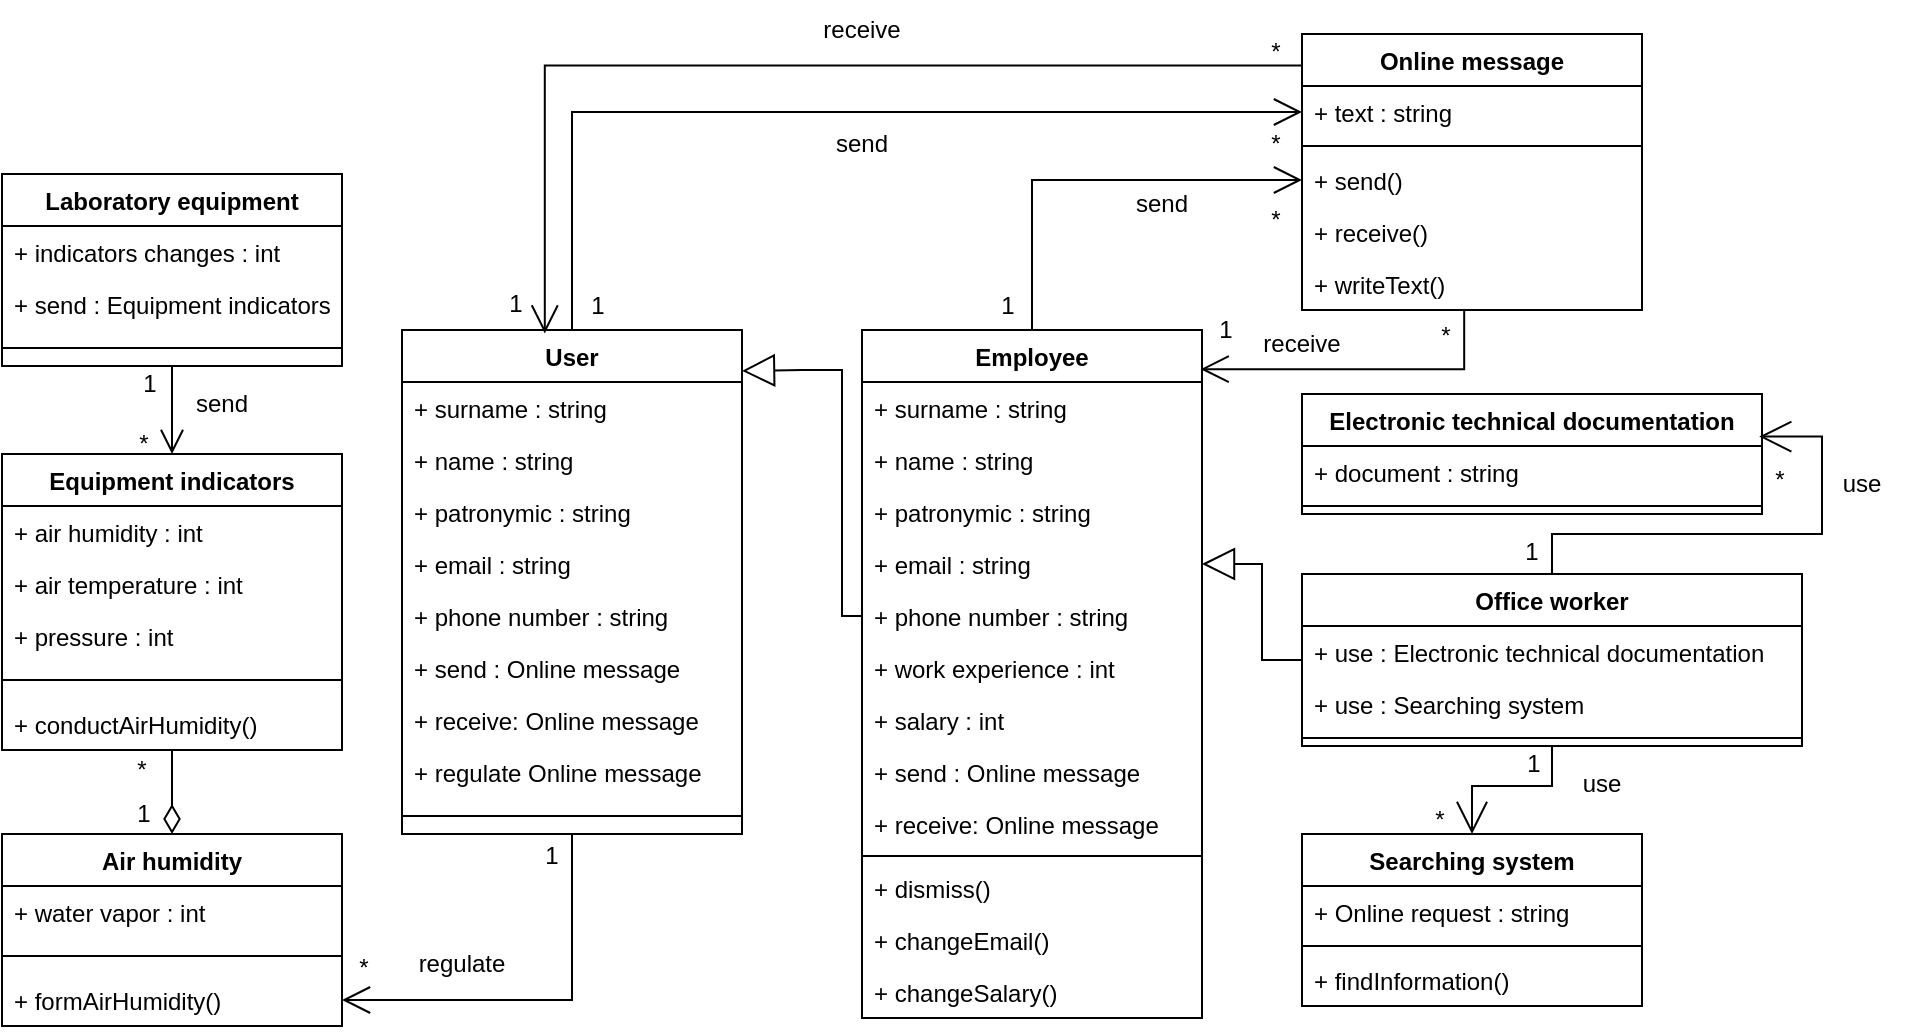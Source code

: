<mxfile version="20.4.0" type="github"><diagram id="C5RBs43oDa-KdzZeNtuy" name="Page-1"><mxGraphModel dx="1100" dy="773" grid="1" gridSize="10" guides="1" tooltips="1" connect="1" arrows="1" fold="1" page="1" pageScale="1" pageWidth="1169" pageHeight="1654" math="0" shadow="0"><root><mxCell id="WIyWlLk6GJQsqaUBKTNV-0"/><mxCell id="WIyWlLk6GJQsqaUBKTNV-1" parent="WIyWlLk6GJQsqaUBKTNV-0"/><mxCell id="YTcKvQ46mRugS_XZiGeS-71" style="edgeStyle=orthogonalEdgeStyle;rounded=0;orthogonalLoop=1;jettySize=auto;html=1;entryX=0.5;entryY=0;entryDx=0;entryDy=0;endArrow=open;endFill=0;endSize=10;jumpSize=13;strokeWidth=1;" edge="1" parent="WIyWlLk6GJQsqaUBKTNV-1" source="YTcKvQ46mRugS_XZiGeS-0" target="YTcKvQ46mRugS_XZiGeS-8"><mxGeometry relative="1" as="geometry"/></mxCell><mxCell id="YTcKvQ46mRugS_XZiGeS-0" value="Laboratory equipment" style="swimlane;fontStyle=1;align=center;verticalAlign=top;childLayout=stackLayout;horizontal=1;startSize=26;horizontalStack=0;resizeParent=1;resizeParentMax=0;resizeLast=0;collapsible=1;marginBottom=0;" vertex="1" parent="WIyWlLk6GJQsqaUBKTNV-1"><mxGeometry x="70" y="90" width="170" height="96" as="geometry"/></mxCell><mxCell id="YTcKvQ46mRugS_XZiGeS-1" value="+ indicators changes : int" style="text;strokeColor=none;fillColor=none;align=left;verticalAlign=top;spacingLeft=4;spacingRight=4;overflow=hidden;rotatable=0;points=[[0,0.5],[1,0.5]];portConstraint=eastwest;" vertex="1" parent="YTcKvQ46mRugS_XZiGeS-0"><mxGeometry y="26" width="170" height="26" as="geometry"/></mxCell><mxCell id="YTcKvQ46mRugS_XZiGeS-7" value="+ send : Equipment indicators" style="text;strokeColor=none;fillColor=none;align=left;verticalAlign=top;spacingLeft=4;spacingRight=4;overflow=hidden;rotatable=0;points=[[0,0.5],[1,0.5]];portConstraint=eastwest;" vertex="1" parent="YTcKvQ46mRugS_XZiGeS-0"><mxGeometry y="52" width="170" height="26" as="geometry"/></mxCell><mxCell id="YTcKvQ46mRugS_XZiGeS-2" value="" style="line;strokeWidth=1;fillColor=none;align=left;verticalAlign=middle;spacingTop=-1;spacingLeft=3;spacingRight=3;rotatable=0;labelPosition=right;points=[];portConstraint=eastwest;strokeColor=inherit;" vertex="1" parent="YTcKvQ46mRugS_XZiGeS-0"><mxGeometry y="78" width="170" height="18" as="geometry"/></mxCell><mxCell id="YTcKvQ46mRugS_XZiGeS-72" style="edgeStyle=orthogonalEdgeStyle;rounded=0;jumpSize=13;orthogonalLoop=1;jettySize=auto;html=1;entryX=0.5;entryY=0;entryDx=0;entryDy=0;strokeWidth=1;endArrow=diamondThin;endFill=0;endSize=12;" edge="1" parent="WIyWlLk6GJQsqaUBKTNV-1" source="YTcKvQ46mRugS_XZiGeS-8" target="YTcKvQ46mRugS_XZiGeS-14"><mxGeometry relative="1" as="geometry"/></mxCell><mxCell id="YTcKvQ46mRugS_XZiGeS-8" value="Equipment indicators" style="swimlane;fontStyle=1;align=center;verticalAlign=top;childLayout=stackLayout;horizontal=1;startSize=26;horizontalStack=0;resizeParent=1;resizeParentMax=0;resizeLast=0;collapsible=1;marginBottom=0;" vertex="1" parent="WIyWlLk6GJQsqaUBKTNV-1"><mxGeometry x="70" y="230" width="170" height="148" as="geometry"/></mxCell><mxCell id="YTcKvQ46mRugS_XZiGeS-9" value="+ air humidity : int" style="text;strokeColor=none;fillColor=none;align=left;verticalAlign=top;spacingLeft=4;spacingRight=4;overflow=hidden;rotatable=0;points=[[0,0.5],[1,0.5]];portConstraint=eastwest;" vertex="1" parent="YTcKvQ46mRugS_XZiGeS-8"><mxGeometry y="26" width="170" height="26" as="geometry"/></mxCell><mxCell id="YTcKvQ46mRugS_XZiGeS-10" value="+ air temperature : int" style="text;strokeColor=none;fillColor=none;align=left;verticalAlign=top;spacingLeft=4;spacingRight=4;overflow=hidden;rotatable=0;points=[[0,0.5],[1,0.5]];portConstraint=eastwest;" vertex="1" parent="YTcKvQ46mRugS_XZiGeS-8"><mxGeometry y="52" width="170" height="26" as="geometry"/></mxCell><mxCell id="YTcKvQ46mRugS_XZiGeS-12" value="+ pressure : int" style="text;strokeColor=none;fillColor=none;align=left;verticalAlign=top;spacingLeft=4;spacingRight=4;overflow=hidden;rotatable=0;points=[[0,0.5],[1,0.5]];portConstraint=eastwest;" vertex="1" parent="YTcKvQ46mRugS_XZiGeS-8"><mxGeometry y="78" width="170" height="26" as="geometry"/></mxCell><mxCell id="YTcKvQ46mRugS_XZiGeS-11" value="" style="line;strokeWidth=1;fillColor=none;align=left;verticalAlign=middle;spacingTop=-1;spacingLeft=3;spacingRight=3;rotatable=0;labelPosition=right;points=[];portConstraint=eastwest;strokeColor=inherit;" vertex="1" parent="YTcKvQ46mRugS_XZiGeS-8"><mxGeometry y="104" width="170" height="18" as="geometry"/></mxCell><mxCell id="YTcKvQ46mRugS_XZiGeS-13" value="+ conductAirHumidity()" style="text;strokeColor=none;fillColor=none;align=left;verticalAlign=top;spacingLeft=4;spacingRight=4;overflow=hidden;rotatable=0;points=[[0,0.5],[1,0.5]];portConstraint=eastwest;" vertex="1" parent="YTcKvQ46mRugS_XZiGeS-8"><mxGeometry y="122" width="170" height="26" as="geometry"/></mxCell><mxCell id="YTcKvQ46mRugS_XZiGeS-14" value="Air humidity" style="swimlane;fontStyle=1;align=center;verticalAlign=top;childLayout=stackLayout;horizontal=1;startSize=26;horizontalStack=0;resizeParent=1;resizeParentMax=0;resizeLast=0;collapsible=1;marginBottom=0;" vertex="1" parent="WIyWlLk6GJQsqaUBKTNV-1"><mxGeometry x="70" y="420" width="170" height="96" as="geometry"/></mxCell><mxCell id="YTcKvQ46mRugS_XZiGeS-15" value="+ water vapor : int" style="text;strokeColor=none;fillColor=none;align=left;verticalAlign=top;spacingLeft=4;spacingRight=4;overflow=hidden;rotatable=0;points=[[0,0.5],[1,0.5]];portConstraint=eastwest;" vertex="1" parent="YTcKvQ46mRugS_XZiGeS-14"><mxGeometry y="26" width="170" height="26" as="geometry"/></mxCell><mxCell id="YTcKvQ46mRugS_XZiGeS-18" value="" style="line;strokeWidth=1;fillColor=none;align=left;verticalAlign=middle;spacingTop=-1;spacingLeft=3;spacingRight=3;rotatable=0;labelPosition=right;points=[];portConstraint=eastwest;strokeColor=inherit;" vertex="1" parent="YTcKvQ46mRugS_XZiGeS-14"><mxGeometry y="52" width="170" height="18" as="geometry"/></mxCell><mxCell id="YTcKvQ46mRugS_XZiGeS-19" value="+ formAirHumidity()" style="text;strokeColor=none;fillColor=none;align=left;verticalAlign=top;spacingLeft=4;spacingRight=4;overflow=hidden;rotatable=0;points=[[0,0.5],[1,0.5]];portConstraint=eastwest;" vertex="1" parent="YTcKvQ46mRugS_XZiGeS-14"><mxGeometry y="70" width="170" height="26" as="geometry"/></mxCell><mxCell id="YTcKvQ46mRugS_XZiGeS-74" style="edgeStyle=orthogonalEdgeStyle;rounded=0;jumpSize=13;orthogonalLoop=1;jettySize=auto;html=1;entryX=1;entryY=0.5;entryDx=0;entryDy=0;strokeWidth=1;endArrow=open;endFill=0;endSize=12;" edge="1" parent="WIyWlLk6GJQsqaUBKTNV-1" source="YTcKvQ46mRugS_XZiGeS-20" target="YTcKvQ46mRugS_XZiGeS-19"><mxGeometry relative="1" as="geometry"/></mxCell><mxCell id="YTcKvQ46mRugS_XZiGeS-75" style="edgeStyle=orthogonalEdgeStyle;rounded=0;jumpSize=13;orthogonalLoop=1;jettySize=auto;html=1;entryX=0;entryY=0.5;entryDx=0;entryDy=0;strokeWidth=1;endArrow=open;endFill=0;endSize=12;" edge="1" parent="WIyWlLk6GJQsqaUBKTNV-1" source="YTcKvQ46mRugS_XZiGeS-20" target="YTcKvQ46mRugS_XZiGeS-45"><mxGeometry relative="1" as="geometry"/></mxCell><mxCell id="YTcKvQ46mRugS_XZiGeS-20" value="User" style="swimlane;fontStyle=1;align=center;verticalAlign=top;childLayout=stackLayout;horizontal=1;startSize=26;horizontalStack=0;resizeParent=1;resizeParentMax=0;resizeLast=0;collapsible=1;marginBottom=0;" vertex="1" parent="WIyWlLk6GJQsqaUBKTNV-1"><mxGeometry x="270" y="168" width="170" height="252" as="geometry"/></mxCell><mxCell id="YTcKvQ46mRugS_XZiGeS-21" value="+ surname : string" style="text;strokeColor=none;fillColor=none;align=left;verticalAlign=top;spacingLeft=4;spacingRight=4;overflow=hidden;rotatable=0;points=[[0,0.5],[1,0.5]];portConstraint=eastwest;" vertex="1" parent="YTcKvQ46mRugS_XZiGeS-20"><mxGeometry y="26" width="170" height="26" as="geometry"/></mxCell><mxCell id="YTcKvQ46mRugS_XZiGeS-22" value="+ name : string" style="text;strokeColor=none;fillColor=none;align=left;verticalAlign=top;spacingLeft=4;spacingRight=4;overflow=hidden;rotatable=0;points=[[0,0.5],[1,0.5]];portConstraint=eastwest;" vertex="1" parent="YTcKvQ46mRugS_XZiGeS-20"><mxGeometry y="52" width="170" height="26" as="geometry"/></mxCell><mxCell id="YTcKvQ46mRugS_XZiGeS-24" value="+ patronymic : string" style="text;strokeColor=none;fillColor=none;align=left;verticalAlign=top;spacingLeft=4;spacingRight=4;overflow=hidden;rotatable=0;points=[[0,0.5],[1,0.5]];portConstraint=eastwest;" vertex="1" parent="YTcKvQ46mRugS_XZiGeS-20"><mxGeometry y="78" width="170" height="26" as="geometry"/></mxCell><mxCell id="YTcKvQ46mRugS_XZiGeS-25" value="+ email : string" style="text;strokeColor=none;fillColor=none;align=left;verticalAlign=top;spacingLeft=4;spacingRight=4;overflow=hidden;rotatable=0;points=[[0,0.5],[1,0.5]];portConstraint=eastwest;" vertex="1" parent="YTcKvQ46mRugS_XZiGeS-20"><mxGeometry y="104" width="170" height="26" as="geometry"/></mxCell><mxCell id="YTcKvQ46mRugS_XZiGeS-26" value="+ phone number : string" style="text;strokeColor=none;fillColor=none;align=left;verticalAlign=top;spacingLeft=4;spacingRight=4;overflow=hidden;rotatable=0;points=[[0,0.5],[1,0.5]];portConstraint=eastwest;" vertex="1" parent="YTcKvQ46mRugS_XZiGeS-20"><mxGeometry y="130" width="170" height="26" as="geometry"/></mxCell><mxCell id="YTcKvQ46mRugS_XZiGeS-27" value="+ send : Online message" style="text;strokeColor=none;fillColor=none;align=left;verticalAlign=top;spacingLeft=4;spacingRight=4;overflow=hidden;rotatable=0;points=[[0,0.5],[1,0.5]];portConstraint=eastwest;" vertex="1" parent="YTcKvQ46mRugS_XZiGeS-20"><mxGeometry y="156" width="170" height="26" as="geometry"/></mxCell><mxCell id="YTcKvQ46mRugS_XZiGeS-28" value="+ receive: Online message" style="text;strokeColor=none;fillColor=none;align=left;verticalAlign=top;spacingLeft=4;spacingRight=4;overflow=hidden;rotatable=0;points=[[0,0.5],[1,0.5]];portConstraint=eastwest;" vertex="1" parent="YTcKvQ46mRugS_XZiGeS-20"><mxGeometry y="182" width="170" height="26" as="geometry"/></mxCell><mxCell id="YTcKvQ46mRugS_XZiGeS-29" value="+ regulate Online message" style="text;strokeColor=none;fillColor=none;align=left;verticalAlign=top;spacingLeft=4;spacingRight=4;overflow=hidden;rotatable=0;points=[[0,0.5],[1,0.5]];portConstraint=eastwest;" vertex="1" parent="YTcKvQ46mRugS_XZiGeS-20"><mxGeometry y="208" width="170" height="26" as="geometry"/></mxCell><mxCell id="YTcKvQ46mRugS_XZiGeS-23" value="" style="line;strokeWidth=1;fillColor=none;align=left;verticalAlign=middle;spacingTop=-1;spacingLeft=3;spacingRight=3;rotatable=0;labelPosition=right;points=[];portConstraint=eastwest;strokeColor=inherit;" vertex="1" parent="YTcKvQ46mRugS_XZiGeS-20"><mxGeometry y="234" width="170" height="18" as="geometry"/></mxCell><mxCell id="YTcKvQ46mRugS_XZiGeS-77" style="edgeStyle=orthogonalEdgeStyle;rounded=0;jumpSize=13;orthogonalLoop=1;jettySize=auto;html=1;entryX=0;entryY=0.5;entryDx=0;entryDy=0;strokeWidth=1;endArrow=open;endFill=0;endSize=12;" edge="1" parent="WIyWlLk6GJQsqaUBKTNV-1" source="YTcKvQ46mRugS_XZiGeS-30" target="YTcKvQ46mRugS_XZiGeS-48"><mxGeometry relative="1" as="geometry"/></mxCell><mxCell id="YTcKvQ46mRugS_XZiGeS-30" value="Employee" style="swimlane;fontStyle=1;align=center;verticalAlign=top;childLayout=stackLayout;horizontal=1;startSize=26;horizontalStack=0;resizeParent=1;resizeParentMax=0;resizeLast=0;collapsible=1;marginBottom=0;" vertex="1" parent="WIyWlLk6GJQsqaUBKTNV-1"><mxGeometry x="500" y="168" width="170" height="344" as="geometry"/></mxCell><mxCell id="YTcKvQ46mRugS_XZiGeS-31" value="+ surname : string" style="text;strokeColor=none;fillColor=none;align=left;verticalAlign=top;spacingLeft=4;spacingRight=4;overflow=hidden;rotatable=0;points=[[0,0.5],[1,0.5]];portConstraint=eastwest;" vertex="1" parent="YTcKvQ46mRugS_XZiGeS-30"><mxGeometry y="26" width="170" height="26" as="geometry"/></mxCell><mxCell id="YTcKvQ46mRugS_XZiGeS-32" value="+ name : string" style="text;strokeColor=none;fillColor=none;align=left;verticalAlign=top;spacingLeft=4;spacingRight=4;overflow=hidden;rotatable=0;points=[[0,0.5],[1,0.5]];portConstraint=eastwest;" vertex="1" parent="YTcKvQ46mRugS_XZiGeS-30"><mxGeometry y="52" width="170" height="26" as="geometry"/></mxCell><mxCell id="YTcKvQ46mRugS_XZiGeS-33" value="+ patronymic : string" style="text;strokeColor=none;fillColor=none;align=left;verticalAlign=top;spacingLeft=4;spacingRight=4;overflow=hidden;rotatable=0;points=[[0,0.5],[1,0.5]];portConstraint=eastwest;" vertex="1" parent="YTcKvQ46mRugS_XZiGeS-30"><mxGeometry y="78" width="170" height="26" as="geometry"/></mxCell><mxCell id="YTcKvQ46mRugS_XZiGeS-34" value="+ email : string" style="text;strokeColor=none;fillColor=none;align=left;verticalAlign=top;spacingLeft=4;spacingRight=4;overflow=hidden;rotatable=0;points=[[0,0.5],[1,0.5]];portConstraint=eastwest;" vertex="1" parent="YTcKvQ46mRugS_XZiGeS-30"><mxGeometry y="104" width="170" height="26" as="geometry"/></mxCell><mxCell id="YTcKvQ46mRugS_XZiGeS-35" value="+ phone number : string" style="text;strokeColor=none;fillColor=none;align=left;verticalAlign=top;spacingLeft=4;spacingRight=4;overflow=hidden;rotatable=0;points=[[0,0.5],[1,0.5]];portConstraint=eastwest;" vertex="1" parent="YTcKvQ46mRugS_XZiGeS-30"><mxGeometry y="130" width="170" height="26" as="geometry"/></mxCell><mxCell id="YTcKvQ46mRugS_XZiGeS-38" value="+ work experience : int" style="text;strokeColor=none;fillColor=none;align=left;verticalAlign=top;spacingLeft=4;spacingRight=4;overflow=hidden;rotatable=0;points=[[0,0.5],[1,0.5]];portConstraint=eastwest;" vertex="1" parent="YTcKvQ46mRugS_XZiGeS-30"><mxGeometry y="156" width="170" height="26" as="geometry"/></mxCell><mxCell id="YTcKvQ46mRugS_XZiGeS-57" value="+ salary : int" style="text;strokeColor=none;fillColor=none;align=left;verticalAlign=top;spacingLeft=4;spacingRight=4;overflow=hidden;rotatable=0;points=[[0,0.5],[1,0.5]];portConstraint=eastwest;" vertex="1" parent="YTcKvQ46mRugS_XZiGeS-30"><mxGeometry y="182" width="170" height="26" as="geometry"/></mxCell><mxCell id="YTcKvQ46mRugS_XZiGeS-36" value="+ send : Online message" style="text;strokeColor=none;fillColor=none;align=left;verticalAlign=top;spacingLeft=4;spacingRight=4;overflow=hidden;rotatable=0;points=[[0,0.5],[1,0.5]];portConstraint=eastwest;" vertex="1" parent="YTcKvQ46mRugS_XZiGeS-30"><mxGeometry y="208" width="170" height="26" as="geometry"/></mxCell><mxCell id="YTcKvQ46mRugS_XZiGeS-37" value="+ receive: Online message" style="text;strokeColor=none;fillColor=none;align=left;verticalAlign=top;spacingLeft=4;spacingRight=4;overflow=hidden;rotatable=0;points=[[0,0.5],[1,0.5]];portConstraint=eastwest;" vertex="1" parent="YTcKvQ46mRugS_XZiGeS-30"><mxGeometry y="234" width="170" height="26" as="geometry"/></mxCell><mxCell id="YTcKvQ46mRugS_XZiGeS-39" value="" style="line;strokeWidth=1;fillColor=none;align=left;verticalAlign=middle;spacingTop=-1;spacingLeft=3;spacingRight=3;rotatable=0;labelPosition=right;points=[];portConstraint=eastwest;strokeColor=inherit;" vertex="1" parent="YTcKvQ46mRugS_XZiGeS-30"><mxGeometry y="260" width="170" height="6" as="geometry"/></mxCell><mxCell id="YTcKvQ46mRugS_XZiGeS-40" value="+ dismiss()" style="text;strokeColor=none;fillColor=none;align=left;verticalAlign=top;spacingLeft=4;spacingRight=4;overflow=hidden;rotatable=0;points=[[0,0.5],[1,0.5]];portConstraint=eastwest;" vertex="1" parent="YTcKvQ46mRugS_XZiGeS-30"><mxGeometry y="266" width="170" height="26" as="geometry"/></mxCell><mxCell id="YTcKvQ46mRugS_XZiGeS-41" value="+ changeEmail()" style="text;strokeColor=none;fillColor=none;align=left;verticalAlign=top;spacingLeft=4;spacingRight=4;overflow=hidden;rotatable=0;points=[[0,0.5],[1,0.5]];portConstraint=eastwest;" vertex="1" parent="YTcKvQ46mRugS_XZiGeS-30"><mxGeometry y="292" width="170" height="26" as="geometry"/></mxCell><mxCell id="YTcKvQ46mRugS_XZiGeS-43" value="+ changeSalary()" style="text;strokeColor=none;fillColor=none;align=left;verticalAlign=top;spacingLeft=4;spacingRight=4;overflow=hidden;rotatable=0;points=[[0,0.5],[1,0.5]];portConstraint=eastwest;" vertex="1" parent="YTcKvQ46mRugS_XZiGeS-30"><mxGeometry y="318" width="170" height="26" as="geometry"/></mxCell><mxCell id="YTcKvQ46mRugS_XZiGeS-76" style="edgeStyle=orthogonalEdgeStyle;rounded=0;jumpSize=13;orthogonalLoop=1;jettySize=auto;html=1;strokeWidth=1;endArrow=open;endFill=0;endSize=12;exitX=0.006;exitY=0.114;exitDx=0;exitDy=0;exitPerimeter=0;entryX=0.42;entryY=0.007;entryDx=0;entryDy=0;entryPerimeter=0;" edge="1" parent="WIyWlLk6GJQsqaUBKTNV-1" source="YTcKvQ46mRugS_XZiGeS-44" target="YTcKvQ46mRugS_XZiGeS-20"><mxGeometry relative="1" as="geometry"><mxPoint x="342" y="160" as="targetPoint"/><Array as="points"><mxPoint x="341" y="36"/></Array></mxGeometry></mxCell><mxCell id="YTcKvQ46mRugS_XZiGeS-78" style="edgeStyle=orthogonalEdgeStyle;rounded=0;jumpSize=13;orthogonalLoop=1;jettySize=auto;html=1;entryX=0.996;entryY=0.057;entryDx=0;entryDy=0;entryPerimeter=0;strokeWidth=1;endArrow=open;endFill=0;endSize=12;exitX=0.477;exitY=1.005;exitDx=0;exitDy=0;exitPerimeter=0;" edge="1" parent="WIyWlLk6GJQsqaUBKTNV-1" source="YTcKvQ46mRugS_XZiGeS-50" target="YTcKvQ46mRugS_XZiGeS-30"><mxGeometry relative="1" as="geometry"/></mxCell><mxCell id="YTcKvQ46mRugS_XZiGeS-44" value="Online message" style="swimlane;fontStyle=1;align=center;verticalAlign=top;childLayout=stackLayout;horizontal=1;startSize=26;horizontalStack=0;resizeParent=1;resizeParentMax=0;resizeLast=0;collapsible=1;marginBottom=0;" vertex="1" parent="WIyWlLk6GJQsqaUBKTNV-1"><mxGeometry x="720" y="20" width="170" height="138" as="geometry"/></mxCell><mxCell id="YTcKvQ46mRugS_XZiGeS-45" value="+ text : string" style="text;strokeColor=none;fillColor=none;align=left;verticalAlign=top;spacingLeft=4;spacingRight=4;overflow=hidden;rotatable=0;points=[[0,0.5],[1,0.5]];portConstraint=eastwest;" vertex="1" parent="YTcKvQ46mRugS_XZiGeS-44"><mxGeometry y="26" width="170" height="26" as="geometry"/></mxCell><mxCell id="YTcKvQ46mRugS_XZiGeS-47" value="" style="line;strokeWidth=1;fillColor=none;align=left;verticalAlign=middle;spacingTop=-1;spacingLeft=3;spacingRight=3;rotatable=0;labelPosition=right;points=[];portConstraint=eastwest;strokeColor=inherit;" vertex="1" parent="YTcKvQ46mRugS_XZiGeS-44"><mxGeometry y="52" width="170" height="8" as="geometry"/></mxCell><mxCell id="YTcKvQ46mRugS_XZiGeS-48" value="+ send()" style="text;strokeColor=none;fillColor=none;align=left;verticalAlign=top;spacingLeft=4;spacingRight=4;overflow=hidden;rotatable=0;points=[[0,0.5],[1,0.5]];portConstraint=eastwest;" vertex="1" parent="YTcKvQ46mRugS_XZiGeS-44"><mxGeometry y="60" width="170" height="26" as="geometry"/></mxCell><mxCell id="YTcKvQ46mRugS_XZiGeS-49" value="+ receive()" style="text;strokeColor=none;fillColor=none;align=left;verticalAlign=top;spacingLeft=4;spacingRight=4;overflow=hidden;rotatable=0;points=[[0,0.5],[1,0.5]];portConstraint=eastwest;" vertex="1" parent="YTcKvQ46mRugS_XZiGeS-44"><mxGeometry y="86" width="170" height="26" as="geometry"/></mxCell><mxCell id="YTcKvQ46mRugS_XZiGeS-50" value="+ writeText()" style="text;strokeColor=none;fillColor=none;align=left;verticalAlign=top;spacingLeft=4;spacingRight=4;overflow=hidden;rotatable=0;points=[[0,0.5],[1,0.5]];portConstraint=eastwest;" vertex="1" parent="YTcKvQ46mRugS_XZiGeS-44"><mxGeometry y="112" width="170" height="26" as="geometry"/></mxCell><mxCell id="YTcKvQ46mRugS_XZiGeS-51" value="Electronic technical documentation" style="swimlane;fontStyle=1;align=center;verticalAlign=top;childLayout=stackLayout;horizontal=1;startSize=26;horizontalStack=0;resizeParent=1;resizeParentMax=0;resizeLast=0;collapsible=1;marginBottom=0;" vertex="1" parent="WIyWlLk6GJQsqaUBKTNV-1"><mxGeometry x="720" y="200" width="230" height="60" as="geometry"/></mxCell><mxCell id="YTcKvQ46mRugS_XZiGeS-52" value="+ document : string" style="text;strokeColor=none;fillColor=none;align=left;verticalAlign=top;spacingLeft=4;spacingRight=4;overflow=hidden;rotatable=0;points=[[0,0.5],[1,0.5]];portConstraint=eastwest;" vertex="1" parent="YTcKvQ46mRugS_XZiGeS-51"><mxGeometry y="26" width="230" height="26" as="geometry"/></mxCell><mxCell id="YTcKvQ46mRugS_XZiGeS-53" value="" style="line;strokeWidth=1;fillColor=none;align=left;verticalAlign=middle;spacingTop=-1;spacingLeft=3;spacingRight=3;rotatable=0;labelPosition=right;points=[];portConstraint=eastwest;strokeColor=inherit;" vertex="1" parent="YTcKvQ46mRugS_XZiGeS-51"><mxGeometry y="52" width="230" height="8" as="geometry"/></mxCell><mxCell id="YTcKvQ46mRugS_XZiGeS-79" style="edgeStyle=orthogonalEdgeStyle;rounded=0;jumpSize=13;orthogonalLoop=1;jettySize=auto;html=1;entryX=1;entryY=0.5;entryDx=0;entryDy=0;strokeWidth=1;endArrow=block;endFill=0;endSize=14;" edge="1" parent="WIyWlLk6GJQsqaUBKTNV-1" source="YTcKvQ46mRugS_XZiGeS-58" target="YTcKvQ46mRugS_XZiGeS-34"><mxGeometry relative="1" as="geometry"/></mxCell><mxCell id="YTcKvQ46mRugS_XZiGeS-81" style="edgeStyle=orthogonalEdgeStyle;rounded=0;jumpSize=13;orthogonalLoop=1;jettySize=auto;html=1;entryX=0.994;entryY=-0.181;entryDx=0;entryDy=0;entryPerimeter=0;strokeWidth=1;endArrow=open;endFill=0;endSize=14;" edge="1" parent="WIyWlLk6GJQsqaUBKTNV-1" source="YTcKvQ46mRugS_XZiGeS-58" target="YTcKvQ46mRugS_XZiGeS-52"><mxGeometry relative="1" as="geometry"/></mxCell><mxCell id="YTcKvQ46mRugS_XZiGeS-82" style="edgeStyle=orthogonalEdgeStyle;rounded=0;jumpSize=13;orthogonalLoop=1;jettySize=auto;html=1;strokeWidth=1;endArrow=open;endFill=0;endSize=14;" edge="1" parent="WIyWlLk6GJQsqaUBKTNV-1" source="YTcKvQ46mRugS_XZiGeS-58" target="YTcKvQ46mRugS_XZiGeS-65"><mxGeometry relative="1" as="geometry"/></mxCell><mxCell id="YTcKvQ46mRugS_XZiGeS-58" value="Office worker" style="swimlane;fontStyle=1;align=center;verticalAlign=top;childLayout=stackLayout;horizontal=1;startSize=26;horizontalStack=0;resizeParent=1;resizeParentMax=0;resizeLast=0;collapsible=1;marginBottom=0;" vertex="1" parent="WIyWlLk6GJQsqaUBKTNV-1"><mxGeometry x="720" y="290" width="250" height="86" as="geometry"/></mxCell><mxCell id="YTcKvQ46mRugS_XZiGeS-59" value="+ use : Electronic technical documentation" style="text;strokeColor=none;fillColor=none;align=left;verticalAlign=top;spacingLeft=4;spacingRight=4;overflow=hidden;rotatable=0;points=[[0,0.5],[1,0.5]];portConstraint=eastwest;" vertex="1" parent="YTcKvQ46mRugS_XZiGeS-58"><mxGeometry y="26" width="250" height="26" as="geometry"/></mxCell><mxCell id="YTcKvQ46mRugS_XZiGeS-64" value="+ use : Searching system" style="text;strokeColor=none;fillColor=none;align=left;verticalAlign=top;spacingLeft=4;spacingRight=4;overflow=hidden;rotatable=0;points=[[0,0.5],[1,0.5]];portConstraint=eastwest;" vertex="1" parent="YTcKvQ46mRugS_XZiGeS-58"><mxGeometry y="52" width="250" height="26" as="geometry"/></mxCell><mxCell id="YTcKvQ46mRugS_XZiGeS-60" value="" style="line;strokeWidth=1;fillColor=none;align=left;verticalAlign=middle;spacingTop=-1;spacingLeft=3;spacingRight=3;rotatable=0;labelPosition=right;points=[];portConstraint=eastwest;strokeColor=inherit;" vertex="1" parent="YTcKvQ46mRugS_XZiGeS-58"><mxGeometry y="78" width="250" height="8" as="geometry"/></mxCell><mxCell id="YTcKvQ46mRugS_XZiGeS-65" value="Searching system" style="swimlane;fontStyle=1;align=center;verticalAlign=top;childLayout=stackLayout;horizontal=1;startSize=26;horizontalStack=0;resizeParent=1;resizeParentMax=0;resizeLast=0;collapsible=1;marginBottom=0;" vertex="1" parent="WIyWlLk6GJQsqaUBKTNV-1"><mxGeometry x="720" y="420" width="170" height="86" as="geometry"/></mxCell><mxCell id="YTcKvQ46mRugS_XZiGeS-66" value="+ Online request : string" style="text;strokeColor=none;fillColor=none;align=left;verticalAlign=top;spacingLeft=4;spacingRight=4;overflow=hidden;rotatable=0;points=[[0,0.5],[1,0.5]];portConstraint=eastwest;" vertex="1" parent="YTcKvQ46mRugS_XZiGeS-65"><mxGeometry y="26" width="170" height="26" as="geometry"/></mxCell><mxCell id="YTcKvQ46mRugS_XZiGeS-67" value="" style="line;strokeWidth=1;fillColor=none;align=left;verticalAlign=middle;spacingTop=-1;spacingLeft=3;spacingRight=3;rotatable=0;labelPosition=right;points=[];portConstraint=eastwest;strokeColor=inherit;" vertex="1" parent="YTcKvQ46mRugS_XZiGeS-65"><mxGeometry y="52" width="170" height="8" as="geometry"/></mxCell><mxCell id="YTcKvQ46mRugS_XZiGeS-68" value="+ findInformation()" style="text;strokeColor=none;fillColor=none;align=left;verticalAlign=top;spacingLeft=4;spacingRight=4;overflow=hidden;rotatable=0;points=[[0,0.5],[1,0.5]];portConstraint=eastwest;" vertex="1" parent="YTcKvQ46mRugS_XZiGeS-65"><mxGeometry y="60" width="170" height="26" as="geometry"/></mxCell><mxCell id="YTcKvQ46mRugS_XZiGeS-80" style="edgeStyle=orthogonalEdgeStyle;rounded=0;jumpSize=13;orthogonalLoop=1;jettySize=auto;html=1;strokeWidth=1;endArrow=block;endFill=0;endSize=14;entryX=1;entryY=-0.214;entryDx=0;entryDy=0;entryPerimeter=0;" edge="1" parent="WIyWlLk6GJQsqaUBKTNV-1" source="YTcKvQ46mRugS_XZiGeS-35" target="YTcKvQ46mRugS_XZiGeS-21"><mxGeometry relative="1" as="geometry"><mxPoint x="470" y="191" as="targetPoint"/><Array as="points"><mxPoint x="490" y="311"/><mxPoint x="490" y="188"/><mxPoint x="470" y="188"/></Array></mxGeometry></mxCell><mxCell id="YTcKvQ46mRugS_XZiGeS-83" value="send" style="text;html=1;strokeColor=none;fillColor=none;align=center;verticalAlign=middle;whiteSpace=wrap;rounded=0;" vertex="1" parent="WIyWlLk6GJQsqaUBKTNV-1"><mxGeometry x="150" y="190" width="60" height="30" as="geometry"/></mxCell><mxCell id="YTcKvQ46mRugS_XZiGeS-85" value="send" style="text;html=1;strokeColor=none;fillColor=none;align=center;verticalAlign=middle;whiteSpace=wrap;rounded=0;" vertex="1" parent="WIyWlLk6GJQsqaUBKTNV-1"><mxGeometry x="470" y="60" width="60" height="30" as="geometry"/></mxCell><mxCell id="YTcKvQ46mRugS_XZiGeS-86" value="send" style="text;html=1;strokeColor=none;fillColor=none;align=center;verticalAlign=middle;whiteSpace=wrap;rounded=0;" vertex="1" parent="WIyWlLk6GJQsqaUBKTNV-1"><mxGeometry x="620" y="90" width="60" height="30" as="geometry"/></mxCell><mxCell id="YTcKvQ46mRugS_XZiGeS-87" value="receive" style="text;html=1;strokeColor=none;fillColor=none;align=center;verticalAlign=middle;whiteSpace=wrap;rounded=0;" vertex="1" parent="WIyWlLk6GJQsqaUBKTNV-1"><mxGeometry x="470" y="3" width="60" height="30" as="geometry"/></mxCell><mxCell id="YTcKvQ46mRugS_XZiGeS-88" value="receive" style="text;html=1;strokeColor=none;fillColor=none;align=center;verticalAlign=middle;whiteSpace=wrap;rounded=0;" vertex="1" parent="WIyWlLk6GJQsqaUBKTNV-1"><mxGeometry x="690" y="160" width="60" height="30" as="geometry"/></mxCell><mxCell id="YTcKvQ46mRugS_XZiGeS-89" value="regulate" style="text;html=1;strokeColor=none;fillColor=none;align=center;verticalAlign=middle;whiteSpace=wrap;rounded=0;" vertex="1" parent="WIyWlLk6GJQsqaUBKTNV-1"><mxGeometry x="270" y="470" width="60" height="30" as="geometry"/></mxCell><mxCell id="YTcKvQ46mRugS_XZiGeS-90" value="use" style="text;html=1;strokeColor=none;fillColor=none;align=center;verticalAlign=middle;whiteSpace=wrap;rounded=0;" vertex="1" parent="WIyWlLk6GJQsqaUBKTNV-1"><mxGeometry x="970" y="230" width="60" height="30" as="geometry"/></mxCell><mxCell id="YTcKvQ46mRugS_XZiGeS-91" value="use" style="text;html=1;strokeColor=none;fillColor=none;align=center;verticalAlign=middle;whiteSpace=wrap;rounded=0;" vertex="1" parent="WIyWlLk6GJQsqaUBKTNV-1"><mxGeometry x="840" y="380" width="60" height="30" as="geometry"/></mxCell><mxCell id="YTcKvQ46mRugS_XZiGeS-92" value="1" style="text;html=1;strokeColor=none;fillColor=none;align=center;verticalAlign=middle;whiteSpace=wrap;rounded=0;" vertex="1" parent="WIyWlLk6GJQsqaUBKTNV-1"><mxGeometry x="114" y="180" width="60" height="30" as="geometry"/></mxCell><mxCell id="YTcKvQ46mRugS_XZiGeS-93" value="1" style="text;html=1;strokeColor=none;fillColor=none;align=center;verticalAlign=middle;whiteSpace=wrap;rounded=0;" vertex="1" parent="WIyWlLk6GJQsqaUBKTNV-1"><mxGeometry x="111" y="395" width="60" height="30" as="geometry"/></mxCell><mxCell id="YTcKvQ46mRugS_XZiGeS-94" value="1" style="text;html=1;strokeColor=none;fillColor=none;align=center;verticalAlign=middle;whiteSpace=wrap;rounded=0;" vertex="1" parent="WIyWlLk6GJQsqaUBKTNV-1"><mxGeometry x="315" y="416" width="60" height="30" as="geometry"/></mxCell><mxCell id="YTcKvQ46mRugS_XZiGeS-95" value="1" style="text;html=1;strokeColor=none;fillColor=none;align=center;verticalAlign=middle;whiteSpace=wrap;rounded=0;" vertex="1" parent="WIyWlLk6GJQsqaUBKTNV-1"><mxGeometry x="297" y="140" width="60" height="30" as="geometry"/></mxCell><mxCell id="YTcKvQ46mRugS_XZiGeS-96" value="1" style="text;html=1;strokeColor=none;fillColor=none;align=center;verticalAlign=middle;whiteSpace=wrap;rounded=0;" vertex="1" parent="WIyWlLk6GJQsqaUBKTNV-1"><mxGeometry x="338" y="141" width="60" height="30" as="geometry"/></mxCell><mxCell id="YTcKvQ46mRugS_XZiGeS-97" value="1" style="text;html=1;strokeColor=none;fillColor=none;align=center;verticalAlign=middle;whiteSpace=wrap;rounded=0;" vertex="1" parent="WIyWlLk6GJQsqaUBKTNV-1"><mxGeometry x="543" y="141" width="60" height="30" as="geometry"/></mxCell><mxCell id="YTcKvQ46mRugS_XZiGeS-98" value="1" style="text;html=1;strokeColor=none;fillColor=none;align=center;verticalAlign=middle;whiteSpace=wrap;rounded=0;" vertex="1" parent="WIyWlLk6GJQsqaUBKTNV-1"><mxGeometry x="652" y="153" width="60" height="30" as="geometry"/></mxCell><mxCell id="YTcKvQ46mRugS_XZiGeS-99" value="1" style="text;html=1;strokeColor=none;fillColor=none;align=center;verticalAlign=middle;whiteSpace=wrap;rounded=0;" vertex="1" parent="WIyWlLk6GJQsqaUBKTNV-1"><mxGeometry x="805" y="264" width="60" height="30" as="geometry"/></mxCell><mxCell id="YTcKvQ46mRugS_XZiGeS-100" value="1" style="text;html=1;strokeColor=none;fillColor=none;align=center;verticalAlign=middle;whiteSpace=wrap;rounded=0;" vertex="1" parent="WIyWlLk6GJQsqaUBKTNV-1"><mxGeometry x="806" y="370" width="60" height="30" as="geometry"/></mxCell><mxCell id="YTcKvQ46mRugS_XZiGeS-101" value="*" style="text;html=1;strokeColor=none;fillColor=none;align=center;verticalAlign=middle;whiteSpace=wrap;rounded=0;" vertex="1" parent="WIyWlLk6GJQsqaUBKTNV-1"><mxGeometry x="111" y="210" width="60" height="30" as="geometry"/></mxCell><mxCell id="YTcKvQ46mRugS_XZiGeS-102" value="*" style="text;html=1;strokeColor=none;fillColor=none;align=center;verticalAlign=middle;whiteSpace=wrap;rounded=0;" vertex="1" parent="WIyWlLk6GJQsqaUBKTNV-1"><mxGeometry x="110" y="373" width="60" height="30" as="geometry"/></mxCell><mxCell id="YTcKvQ46mRugS_XZiGeS-103" value="*" style="text;html=1;strokeColor=none;fillColor=none;align=center;verticalAlign=middle;whiteSpace=wrap;rounded=0;" vertex="1" parent="WIyWlLk6GJQsqaUBKTNV-1"><mxGeometry x="221" y="472" width="60" height="30" as="geometry"/></mxCell><mxCell id="YTcKvQ46mRugS_XZiGeS-104" value="*" style="text;html=1;strokeColor=none;fillColor=none;align=center;verticalAlign=middle;whiteSpace=wrap;rounded=0;" vertex="1" parent="WIyWlLk6GJQsqaUBKTNV-1"><mxGeometry x="677" y="14" width="60" height="30" as="geometry"/></mxCell><mxCell id="YTcKvQ46mRugS_XZiGeS-105" value="*" style="text;html=1;strokeColor=none;fillColor=none;align=center;verticalAlign=middle;whiteSpace=wrap;rounded=0;" vertex="1" parent="WIyWlLk6GJQsqaUBKTNV-1"><mxGeometry x="677" y="60" width="60" height="30" as="geometry"/></mxCell><mxCell id="YTcKvQ46mRugS_XZiGeS-106" value="*" style="text;html=1;strokeColor=none;fillColor=none;align=center;verticalAlign=middle;whiteSpace=wrap;rounded=0;" vertex="1" parent="WIyWlLk6GJQsqaUBKTNV-1"><mxGeometry x="677" y="98" width="60" height="30" as="geometry"/></mxCell><mxCell id="YTcKvQ46mRugS_XZiGeS-107" value="*" style="text;html=1;strokeColor=none;fillColor=none;align=center;verticalAlign=middle;whiteSpace=wrap;rounded=0;" vertex="1" parent="WIyWlLk6GJQsqaUBKTNV-1"><mxGeometry x="762" y="156" width="60" height="30" as="geometry"/></mxCell><mxCell id="YTcKvQ46mRugS_XZiGeS-108" value="*" style="text;html=1;strokeColor=none;fillColor=none;align=center;verticalAlign=middle;whiteSpace=wrap;rounded=0;" vertex="1" parent="WIyWlLk6GJQsqaUBKTNV-1"><mxGeometry x="929" y="228" width="60" height="30" as="geometry"/></mxCell><mxCell id="YTcKvQ46mRugS_XZiGeS-110" value="*" style="text;html=1;strokeColor=none;fillColor=none;align=center;verticalAlign=middle;whiteSpace=wrap;rounded=0;" vertex="1" parent="WIyWlLk6GJQsqaUBKTNV-1"><mxGeometry x="759" y="398" width="60" height="30" as="geometry"/></mxCell></root></mxGraphModel></diagram></mxfile>